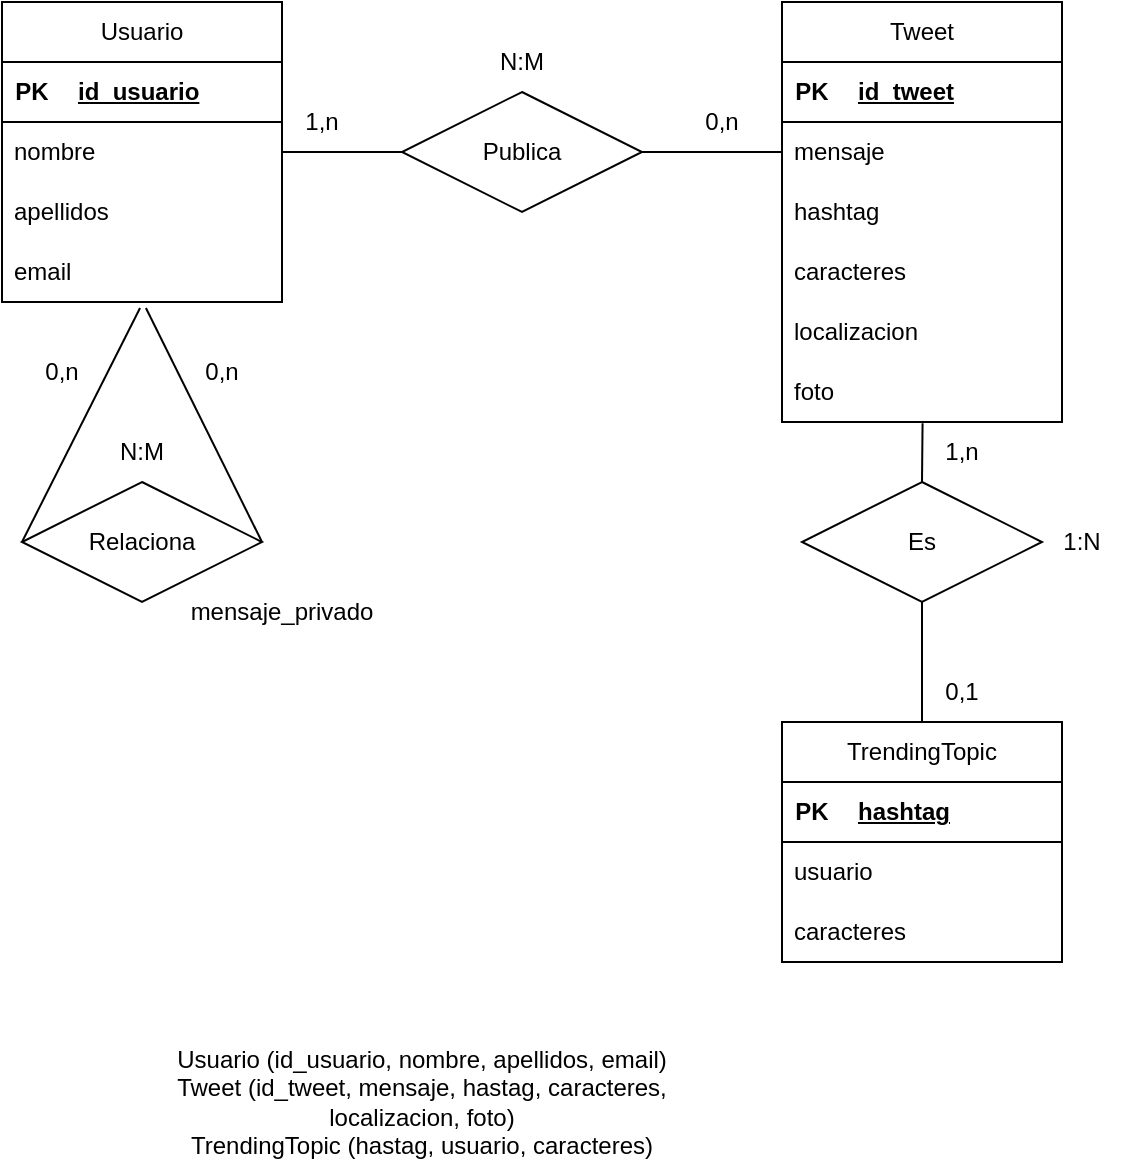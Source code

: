 <mxfile version="22.0.4" type="github">
  <diagram name="Página-1" id="OgZP_NbM3yokd9PwE1lo">
    <mxGraphModel dx="1434" dy="828" grid="1" gridSize="10" guides="1" tooltips="1" connect="1" arrows="1" fold="1" page="1" pageScale="1" pageWidth="827" pageHeight="1169" math="0" shadow="0">
      <root>
        <mxCell id="0" />
        <mxCell id="1" parent="0" />
        <mxCell id="s13MQNfYXoc7W4M39cxg-8" value="Tweet" style="swimlane;fontStyle=0;childLayout=stackLayout;horizontal=1;startSize=30;horizontalStack=0;resizeParent=1;resizeParentMax=0;resizeLast=0;collapsible=1;marginBottom=0;whiteSpace=wrap;html=1;" parent="1" vertex="1">
          <mxGeometry x="450" y="50" width="140" height="210" as="geometry" />
        </mxCell>
        <mxCell id="s13MQNfYXoc7W4M39cxg-9" value="" style="shape=table;startSize=0;container=1;collapsible=1;childLayout=tableLayout;fixedRows=1;rowLines=0;fontStyle=0;align=center;resizeLast=1;strokeColor=none;fillColor=none;collapsible=0;" parent="s13MQNfYXoc7W4M39cxg-8" vertex="1">
          <mxGeometry y="30" width="140" height="30" as="geometry" />
        </mxCell>
        <mxCell id="s13MQNfYXoc7W4M39cxg-10" value="" style="shape=tableRow;horizontal=0;startSize=0;swimlaneHead=0;swimlaneBody=0;fillColor=none;collapsible=0;dropTarget=0;points=[[0,0.5],[1,0.5]];portConstraint=eastwest;top=0;left=0;right=0;bottom=1;" parent="s13MQNfYXoc7W4M39cxg-9" vertex="1">
          <mxGeometry width="140" height="30" as="geometry" />
        </mxCell>
        <mxCell id="s13MQNfYXoc7W4M39cxg-11" value="PK" style="shape=partialRectangle;connectable=0;fillColor=none;top=0;left=0;bottom=0;right=0;fontStyle=1;overflow=hidden;whiteSpace=wrap;html=1;" parent="s13MQNfYXoc7W4M39cxg-10" vertex="1">
          <mxGeometry width="30" height="30" as="geometry">
            <mxRectangle width="30" height="30" as="alternateBounds" />
          </mxGeometry>
        </mxCell>
        <mxCell id="s13MQNfYXoc7W4M39cxg-12" value="id_tweet" style="shape=partialRectangle;connectable=0;fillColor=none;top=0;left=0;bottom=0;right=0;align=left;spacingLeft=6;fontStyle=5;overflow=hidden;whiteSpace=wrap;html=1;" parent="s13MQNfYXoc7W4M39cxg-10" vertex="1">
          <mxGeometry x="30" width="110" height="30" as="geometry">
            <mxRectangle width="110" height="30" as="alternateBounds" />
          </mxGeometry>
        </mxCell>
        <mxCell id="s13MQNfYXoc7W4M39cxg-14" value="mensaje" style="text;strokeColor=none;fillColor=none;align=left;verticalAlign=middle;spacingLeft=4;spacingRight=4;overflow=hidden;points=[[0,0.5],[1,0.5]];portConstraint=eastwest;rotatable=0;whiteSpace=wrap;html=1;" parent="s13MQNfYXoc7W4M39cxg-8" vertex="1">
          <mxGeometry y="60" width="140" height="30" as="geometry" />
        </mxCell>
        <mxCell id="s13MQNfYXoc7W4M39cxg-15" value="hashtag" style="text;strokeColor=none;fillColor=none;align=left;verticalAlign=middle;spacingLeft=4;spacingRight=4;overflow=hidden;points=[[0,0.5],[1,0.5]];portConstraint=eastwest;rotatable=0;whiteSpace=wrap;html=1;" parent="s13MQNfYXoc7W4M39cxg-8" vertex="1">
          <mxGeometry y="90" width="140" height="30" as="geometry" />
        </mxCell>
        <mxCell id="s13MQNfYXoc7W4M39cxg-16" value="caracteres" style="text;strokeColor=none;fillColor=none;align=left;verticalAlign=middle;spacingLeft=4;spacingRight=4;overflow=hidden;points=[[0,0.5],[1,0.5]];portConstraint=eastwest;rotatable=0;whiteSpace=wrap;html=1;" parent="s13MQNfYXoc7W4M39cxg-8" vertex="1">
          <mxGeometry y="120" width="140" height="30" as="geometry" />
        </mxCell>
        <mxCell id="s13MQNfYXoc7W4M39cxg-56" value="localizacion" style="text;strokeColor=none;fillColor=none;align=left;verticalAlign=middle;spacingLeft=4;spacingRight=4;overflow=hidden;points=[[0,0.5],[1,0.5]];portConstraint=eastwest;rotatable=0;whiteSpace=wrap;html=1;" parent="s13MQNfYXoc7W4M39cxg-8" vertex="1">
          <mxGeometry y="150" width="140" height="30" as="geometry" />
        </mxCell>
        <mxCell id="s13MQNfYXoc7W4M39cxg-17" value="foto" style="text;strokeColor=none;fillColor=none;align=left;verticalAlign=middle;spacingLeft=4;spacingRight=4;overflow=hidden;points=[[0,0.5],[1,0.5]];portConstraint=eastwest;rotatable=0;whiteSpace=wrap;html=1;" parent="s13MQNfYXoc7W4M39cxg-8" vertex="1">
          <mxGeometry y="180" width="140" height="30" as="geometry" />
        </mxCell>
        <mxCell id="s13MQNfYXoc7W4M39cxg-19" value="Usuario" style="swimlane;fontStyle=0;childLayout=stackLayout;horizontal=1;startSize=30;horizontalStack=0;resizeParent=1;resizeParentMax=0;resizeLast=0;collapsible=1;marginBottom=0;whiteSpace=wrap;html=1;" parent="1" vertex="1">
          <mxGeometry x="60" y="50" width="140" height="150" as="geometry" />
        </mxCell>
        <mxCell id="s13MQNfYXoc7W4M39cxg-20" value="" style="shape=table;startSize=0;container=1;collapsible=1;childLayout=tableLayout;fixedRows=1;rowLines=0;fontStyle=0;align=center;resizeLast=1;strokeColor=none;fillColor=none;collapsible=0;" parent="s13MQNfYXoc7W4M39cxg-19" vertex="1">
          <mxGeometry y="30" width="140" height="30" as="geometry" />
        </mxCell>
        <mxCell id="s13MQNfYXoc7W4M39cxg-21" value="" style="shape=tableRow;horizontal=0;startSize=0;swimlaneHead=0;swimlaneBody=0;fillColor=none;collapsible=0;dropTarget=0;points=[[0,0.5],[1,0.5]];portConstraint=eastwest;top=0;left=0;right=0;bottom=1;" parent="s13MQNfYXoc7W4M39cxg-20" vertex="1">
          <mxGeometry width="140" height="30" as="geometry" />
        </mxCell>
        <mxCell id="s13MQNfYXoc7W4M39cxg-22" value="PK" style="shape=partialRectangle;connectable=0;fillColor=none;top=0;left=0;bottom=0;right=0;fontStyle=1;overflow=hidden;whiteSpace=wrap;html=1;" parent="s13MQNfYXoc7W4M39cxg-21" vertex="1">
          <mxGeometry width="30" height="30" as="geometry">
            <mxRectangle width="30" height="30" as="alternateBounds" />
          </mxGeometry>
        </mxCell>
        <mxCell id="s13MQNfYXoc7W4M39cxg-23" value="id_usuario" style="shape=partialRectangle;connectable=0;fillColor=none;top=0;left=0;bottom=0;right=0;align=left;spacingLeft=6;fontStyle=5;overflow=hidden;whiteSpace=wrap;html=1;" parent="s13MQNfYXoc7W4M39cxg-21" vertex="1">
          <mxGeometry x="30" width="110" height="30" as="geometry">
            <mxRectangle width="110" height="30" as="alternateBounds" />
          </mxGeometry>
        </mxCell>
        <mxCell id="s13MQNfYXoc7W4M39cxg-24" value="nombre" style="text;strokeColor=none;fillColor=none;align=left;verticalAlign=middle;spacingLeft=4;spacingRight=4;overflow=hidden;points=[[0,0.5],[1,0.5]];portConstraint=eastwest;rotatable=0;whiteSpace=wrap;html=1;" parent="s13MQNfYXoc7W4M39cxg-19" vertex="1">
          <mxGeometry y="60" width="140" height="30" as="geometry" />
        </mxCell>
        <mxCell id="s13MQNfYXoc7W4M39cxg-25" value="apellidos" style="text;strokeColor=none;fillColor=none;align=left;verticalAlign=middle;spacingLeft=4;spacingRight=4;overflow=hidden;points=[[0,0.5],[1,0.5]];portConstraint=eastwest;rotatable=0;whiteSpace=wrap;html=1;" parent="s13MQNfYXoc7W4M39cxg-19" vertex="1">
          <mxGeometry y="90" width="140" height="30" as="geometry" />
        </mxCell>
        <mxCell id="s13MQNfYXoc7W4M39cxg-26" value="email" style="text;strokeColor=none;fillColor=none;align=left;verticalAlign=middle;spacingLeft=4;spacingRight=4;overflow=hidden;points=[[0,0.5],[1,0.5]];portConstraint=eastwest;rotatable=0;whiteSpace=wrap;html=1;" parent="s13MQNfYXoc7W4M39cxg-19" vertex="1">
          <mxGeometry y="120" width="140" height="30" as="geometry" />
        </mxCell>
        <mxCell id="s13MQNfYXoc7W4M39cxg-31" value="TrendingTopic" style="swimlane;fontStyle=0;childLayout=stackLayout;horizontal=1;startSize=30;horizontalStack=0;resizeParent=1;resizeParentMax=0;resizeLast=0;collapsible=1;marginBottom=0;whiteSpace=wrap;html=1;" parent="1" vertex="1">
          <mxGeometry x="450" y="410" width="140" height="120" as="geometry" />
        </mxCell>
        <mxCell id="s13MQNfYXoc7W4M39cxg-32" value="" style="shape=table;startSize=0;container=1;collapsible=1;childLayout=tableLayout;fixedRows=1;rowLines=0;fontStyle=0;align=center;resizeLast=1;strokeColor=none;fillColor=none;collapsible=0;" parent="s13MQNfYXoc7W4M39cxg-31" vertex="1">
          <mxGeometry y="30" width="140" height="30" as="geometry" />
        </mxCell>
        <mxCell id="s13MQNfYXoc7W4M39cxg-33" value="" style="shape=tableRow;horizontal=0;startSize=0;swimlaneHead=0;swimlaneBody=0;fillColor=none;collapsible=0;dropTarget=0;points=[[0,0.5],[1,0.5]];portConstraint=eastwest;top=0;left=0;right=0;bottom=1;" parent="s13MQNfYXoc7W4M39cxg-32" vertex="1">
          <mxGeometry width="140" height="30" as="geometry" />
        </mxCell>
        <mxCell id="s13MQNfYXoc7W4M39cxg-34" value="PK" style="shape=partialRectangle;connectable=0;fillColor=none;top=0;left=0;bottom=0;right=0;fontStyle=1;overflow=hidden;whiteSpace=wrap;html=1;" parent="s13MQNfYXoc7W4M39cxg-33" vertex="1">
          <mxGeometry width="30" height="30" as="geometry">
            <mxRectangle width="30" height="30" as="alternateBounds" />
          </mxGeometry>
        </mxCell>
        <mxCell id="s13MQNfYXoc7W4M39cxg-35" value="hashtag" style="shape=partialRectangle;connectable=0;fillColor=none;top=0;left=0;bottom=0;right=0;align=left;spacingLeft=6;fontStyle=5;overflow=hidden;whiteSpace=wrap;html=1;" parent="s13MQNfYXoc7W4M39cxg-33" vertex="1">
          <mxGeometry x="30" width="110" height="30" as="geometry">
            <mxRectangle width="110" height="30" as="alternateBounds" />
          </mxGeometry>
        </mxCell>
        <mxCell id="s13MQNfYXoc7W4M39cxg-36" value="usuario" style="text;strokeColor=none;fillColor=none;align=left;verticalAlign=middle;spacingLeft=4;spacingRight=4;overflow=hidden;points=[[0,0.5],[1,0.5]];portConstraint=eastwest;rotatable=0;whiteSpace=wrap;html=1;" parent="s13MQNfYXoc7W4M39cxg-31" vertex="1">
          <mxGeometry y="60" width="140" height="30" as="geometry" />
        </mxCell>
        <mxCell id="s13MQNfYXoc7W4M39cxg-40" value="caracteres" style="text;strokeColor=none;fillColor=none;align=left;verticalAlign=middle;spacingLeft=4;spacingRight=4;overflow=hidden;points=[[0,0.5],[1,0.5]];portConstraint=eastwest;rotatable=0;whiteSpace=wrap;html=1;" parent="s13MQNfYXoc7W4M39cxg-31" vertex="1">
          <mxGeometry y="90" width="140" height="30" as="geometry" />
        </mxCell>
        <mxCell id="s13MQNfYXoc7W4M39cxg-43" value="Publica" style="shape=rhombus;perimeter=rhombusPerimeter;whiteSpace=wrap;html=1;align=center;" parent="1" vertex="1">
          <mxGeometry x="260" y="95" width="120" height="60" as="geometry" />
        </mxCell>
        <mxCell id="s13MQNfYXoc7W4M39cxg-44" value="Es" style="shape=rhombus;perimeter=rhombusPerimeter;whiteSpace=wrap;html=1;align=center;" parent="1" vertex="1">
          <mxGeometry x="460" y="290" width="120" height="60" as="geometry" />
        </mxCell>
        <mxCell id="s13MQNfYXoc7W4M39cxg-45" value="Relaciona" style="shape=rhombus;perimeter=rhombusPerimeter;whiteSpace=wrap;html=1;align=center;" parent="1" vertex="1">
          <mxGeometry x="70" y="290" width="120" height="60" as="geometry" />
        </mxCell>
        <mxCell id="s13MQNfYXoc7W4M39cxg-46" value="" style="endArrow=none;html=1;rounded=0;entryX=0;entryY=0.5;entryDx=0;entryDy=0;exitX=0.493;exitY=1.1;exitDx=0;exitDy=0;exitPerimeter=0;" parent="1" source="s13MQNfYXoc7W4M39cxg-26" target="s13MQNfYXoc7W4M39cxg-45" edge="1">
          <mxGeometry width="50" height="50" relative="1" as="geometry">
            <mxPoint x="190" y="310" as="sourcePoint" />
            <mxPoint x="240" y="260" as="targetPoint" />
          </mxGeometry>
        </mxCell>
        <mxCell id="s13MQNfYXoc7W4M39cxg-48" value="" style="endArrow=none;html=1;rounded=0;entryX=1;entryY=0.5;entryDx=0;entryDy=0;exitX=0.514;exitY=1.1;exitDx=0;exitDy=0;exitPerimeter=0;" parent="1" source="s13MQNfYXoc7W4M39cxg-26" target="s13MQNfYXoc7W4M39cxg-45" edge="1">
          <mxGeometry width="50" height="50" relative="1" as="geometry">
            <mxPoint x="119" y="203" as="sourcePoint" />
            <mxPoint x="60" y="300" as="targetPoint" />
          </mxGeometry>
        </mxCell>
        <mxCell id="s13MQNfYXoc7W4M39cxg-49" value="" style="endArrow=none;html=1;rounded=0;entryX=0;entryY=0.5;entryDx=0;entryDy=0;exitX=1;exitY=0.5;exitDx=0;exitDy=0;" parent="1" source="s13MQNfYXoc7W4M39cxg-24" target="s13MQNfYXoc7W4M39cxg-43" edge="1">
          <mxGeometry width="50" height="50" relative="1" as="geometry">
            <mxPoint x="139" y="213" as="sourcePoint" />
            <mxPoint x="80" y="330" as="targetPoint" />
          </mxGeometry>
        </mxCell>
        <mxCell id="s13MQNfYXoc7W4M39cxg-50" value="" style="endArrow=none;html=1;rounded=0;entryX=0;entryY=0.5;entryDx=0;entryDy=0;exitX=1;exitY=0.5;exitDx=0;exitDy=0;" parent="1" source="s13MQNfYXoc7W4M39cxg-43" edge="1">
          <mxGeometry width="50" height="50" relative="1" as="geometry">
            <mxPoint x="320" y="260" as="sourcePoint" />
            <mxPoint x="450" y="125" as="targetPoint" />
          </mxGeometry>
        </mxCell>
        <mxCell id="s13MQNfYXoc7W4M39cxg-52" value="mensaje_privado" style="text;html=1;strokeColor=none;fillColor=none;align=center;verticalAlign=middle;whiteSpace=wrap;rounded=0;" parent="1" vertex="1">
          <mxGeometry x="170" y="340" width="60" height="30" as="geometry" />
        </mxCell>
        <mxCell id="s13MQNfYXoc7W4M39cxg-54" value="" style="endArrow=none;html=1;rounded=0;entryX=0.5;entryY=0;entryDx=0;entryDy=0;exitX=0.502;exitY=1.02;exitDx=0;exitDy=0;exitPerimeter=0;" parent="1" source="s13MQNfYXoc7W4M39cxg-17" target="s13MQNfYXoc7W4M39cxg-44" edge="1">
          <mxGeometry width="50" height="50" relative="1" as="geometry">
            <mxPoint x="500" y="250" as="sourcePoint" />
            <mxPoint x="200" y="330" as="targetPoint" />
          </mxGeometry>
        </mxCell>
        <mxCell id="s13MQNfYXoc7W4M39cxg-55" value="" style="endArrow=none;html=1;rounded=0;entryX=0.5;entryY=1;entryDx=0;entryDy=0;exitX=0.5;exitY=0;exitDx=0;exitDy=0;" parent="1" source="s13MQNfYXoc7W4M39cxg-31" target="s13MQNfYXoc7W4M39cxg-44" edge="1">
          <mxGeometry width="50" height="50" relative="1" as="geometry">
            <mxPoint x="152" y="223" as="sourcePoint" />
            <mxPoint x="210" y="340" as="targetPoint" />
          </mxGeometry>
        </mxCell>
        <mxCell id="s13MQNfYXoc7W4M39cxg-57" value="0,n" style="text;html=1;strokeColor=none;fillColor=none;align=center;verticalAlign=middle;whiteSpace=wrap;rounded=0;" parent="1" vertex="1">
          <mxGeometry x="140" y="220" width="60" height="30" as="geometry" />
        </mxCell>
        <mxCell id="s13MQNfYXoc7W4M39cxg-58" value="0,n" style="text;html=1;strokeColor=none;fillColor=none;align=center;verticalAlign=middle;whiteSpace=wrap;rounded=0;" parent="1" vertex="1">
          <mxGeometry x="60" y="220" width="60" height="30" as="geometry" />
        </mxCell>
        <mxCell id="s13MQNfYXoc7W4M39cxg-59" value="1,n" style="text;html=1;strokeColor=none;fillColor=none;align=center;verticalAlign=middle;whiteSpace=wrap;rounded=0;" parent="1" vertex="1">
          <mxGeometry x="190" y="95" width="60" height="30" as="geometry" />
        </mxCell>
        <mxCell id="s13MQNfYXoc7W4M39cxg-60" value="0,n" style="text;html=1;strokeColor=none;fillColor=none;align=center;verticalAlign=middle;whiteSpace=wrap;rounded=0;" parent="1" vertex="1">
          <mxGeometry x="390" y="95" width="60" height="30" as="geometry" />
        </mxCell>
        <mxCell id="s13MQNfYXoc7W4M39cxg-61" value="N:M" style="text;html=1;strokeColor=none;fillColor=none;align=center;verticalAlign=middle;whiteSpace=wrap;rounded=0;" parent="1" vertex="1">
          <mxGeometry x="100" y="260" width="60" height="30" as="geometry" />
        </mxCell>
        <mxCell id="s13MQNfYXoc7W4M39cxg-62" value="N:M" style="text;html=1;strokeColor=none;fillColor=none;align=center;verticalAlign=middle;whiteSpace=wrap;rounded=0;" parent="1" vertex="1">
          <mxGeometry x="290" y="65" width="60" height="30" as="geometry" />
        </mxCell>
        <mxCell id="s13MQNfYXoc7W4M39cxg-63" value="1,n" style="text;html=1;strokeColor=none;fillColor=none;align=center;verticalAlign=middle;whiteSpace=wrap;rounded=0;" parent="1" vertex="1">
          <mxGeometry x="510" y="260" width="60" height="30" as="geometry" />
        </mxCell>
        <mxCell id="s13MQNfYXoc7W4M39cxg-64" value="0,1" style="text;html=1;strokeColor=none;fillColor=none;align=center;verticalAlign=middle;whiteSpace=wrap;rounded=0;" parent="1" vertex="1">
          <mxGeometry x="510" y="380" width="60" height="30" as="geometry" />
        </mxCell>
        <mxCell id="s13MQNfYXoc7W4M39cxg-65" value="1:N" style="text;html=1;strokeColor=none;fillColor=none;align=center;verticalAlign=middle;whiteSpace=wrap;rounded=0;" parent="1" vertex="1">
          <mxGeometry x="570" y="305" width="60" height="30" as="geometry" />
        </mxCell>
        <mxCell id="SmEJtxQbj-xSI1ypc0sR-1" value="Usuario (id_usuario, nombre, apellidos, email)&lt;br&gt;Tweet (id_tweet, mensaje, hastag, caracteres, localizacion, foto)&lt;br&gt;TrendingTopic (hastag, usuario, caracteres)" style="text;html=1;strokeColor=none;fillColor=none;align=center;verticalAlign=middle;whiteSpace=wrap;rounded=0;" vertex="1" parent="1">
          <mxGeometry x="130" y="585" width="280" height="30" as="geometry" />
        </mxCell>
      </root>
    </mxGraphModel>
  </diagram>
</mxfile>
